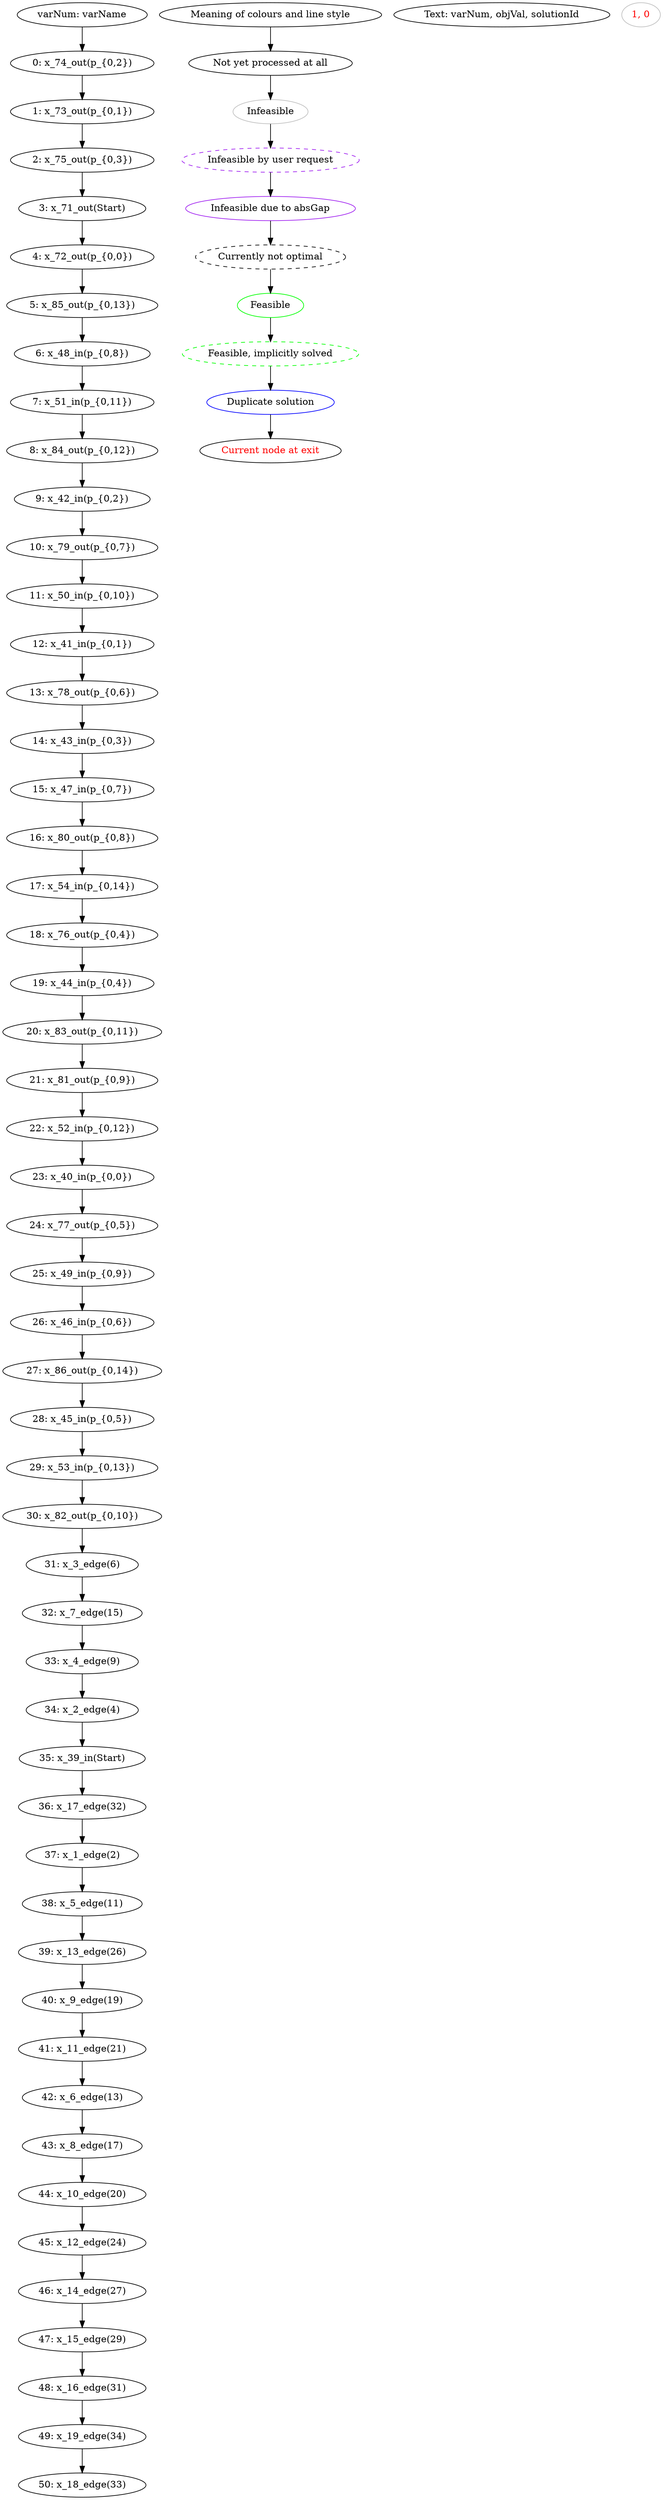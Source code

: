 digraph g {
legend_varNames [ label="varNum: varName" ]
legend_varNames_0 [ label="0: x_74_out(p_{0,2})" ]
legend_varNames_1 [ label="1: x_73_out(p_{0,1})" ]
legend_varNames_2 [ label="2: x_75_out(p_{0,3})" ]
legend_varNames_3 [ label="3: x_71_out(Start)" ]
legend_varNames_4 [ label="4: x_72_out(p_{0,0})" ]
legend_varNames_5 [ label="5: x_85_out(p_{0,13})" ]
legend_varNames_6 [ label="6: x_48_in(p_{0,8})" ]
legend_varNames_7 [ label="7: x_51_in(p_{0,11})" ]
legend_varNames_8 [ label="8: x_84_out(p_{0,12})" ]
legend_varNames_9 [ label="9: x_42_in(p_{0,2})" ]
legend_varNames_10 [ label="10: x_79_out(p_{0,7})" ]
legend_varNames_11 [ label="11: x_50_in(p_{0,10})" ]
legend_varNames_12 [ label="12: x_41_in(p_{0,1})" ]
legend_varNames_13 [ label="13: x_78_out(p_{0,6})" ]
legend_varNames_14 [ label="14: x_43_in(p_{0,3})" ]
legend_varNames_15 [ label="15: x_47_in(p_{0,7})" ]
legend_varNames_16 [ label="16: x_80_out(p_{0,8})" ]
legend_varNames_17 [ label="17: x_54_in(p_{0,14})" ]
legend_varNames_18 [ label="18: x_76_out(p_{0,4})" ]
legend_varNames_19 [ label="19: x_44_in(p_{0,4})" ]
legend_varNames_20 [ label="20: x_83_out(p_{0,11})" ]
legend_varNames_21 [ label="21: x_81_out(p_{0,9})" ]
legend_varNames_22 [ label="22: x_52_in(p_{0,12})" ]
legend_varNames_23 [ label="23: x_40_in(p_{0,0})" ]
legend_varNames_24 [ label="24: x_77_out(p_{0,5})" ]
legend_varNames_25 [ label="25: x_49_in(p_{0,9})" ]
legend_varNames_26 [ label="26: x_46_in(p_{0,6})" ]
legend_varNames_27 [ label="27: x_86_out(p_{0,14})" ]
legend_varNames_28 [ label="28: x_45_in(p_{0,5})" ]
legend_varNames_29 [ label="29: x_53_in(p_{0,13})" ]
legend_varNames_30 [ label="30: x_82_out(p_{0,10})" ]
legend_varNames_31 [ label="31: x_3_edge(6)" ]
legend_varNames_32 [ label="32: x_7_edge(15)" ]
legend_varNames_33 [ label="33: x_4_edge(9)" ]
legend_varNames_34 [ label="34: x_2_edge(4)" ]
legend_varNames_35 [ label="35: x_39_in(Start)" ]
legend_varNames_36 [ label="36: x_17_edge(32)" ]
legend_varNames_37 [ label="37: x_1_edge(2)" ]
legend_varNames_38 [ label="38: x_5_edge(11)" ]
legend_varNames_39 [ label="39: x_13_edge(26)" ]
legend_varNames_40 [ label="40: x_9_edge(19)" ]
legend_varNames_41 [ label="41: x_11_edge(21)" ]
legend_varNames_42 [ label="42: x_6_edge(13)" ]
legend_varNames_43 [ label="43: x_8_edge(17)" ]
legend_varNames_44 [ label="44: x_10_edge(20)" ]
legend_varNames_45 [ label="45: x_12_edge(24)" ]
legend_varNames_46 [ label="46: x_14_edge(27)" ]
legend_varNames_47 [ label="47: x_15_edge(29)" ]
legend_varNames_48 [ label="48: x_16_edge(31)" ]
legend_varNames_49 [ label="49: x_19_edge(34)" ]
legend_varNames_50 [ label="50: x_18_edge(33)" ]
legend_varNames -> legend_varNames_0
legend_varNames_0 -> legend_varNames_1
legend_varNames_1 -> legend_varNames_2
legend_varNames_2 -> legend_varNames_3
legend_varNames_3 -> legend_varNames_4
legend_varNames_4 -> legend_varNames_5
legend_varNames_5 -> legend_varNames_6
legend_varNames_6 -> legend_varNames_7
legend_varNames_7 -> legend_varNames_8
legend_varNames_8 -> legend_varNames_9
legend_varNames_9 -> legend_varNames_10
legend_varNames_10 -> legend_varNames_11
legend_varNames_11 -> legend_varNames_12
legend_varNames_12 -> legend_varNames_13
legend_varNames_13 -> legend_varNames_14
legend_varNames_14 -> legend_varNames_15
legend_varNames_15 -> legend_varNames_16
legend_varNames_16 -> legend_varNames_17
legend_varNames_17 -> legend_varNames_18
legend_varNames_18 -> legend_varNames_19
legend_varNames_19 -> legend_varNames_20
legend_varNames_20 -> legend_varNames_21
legend_varNames_21 -> legend_varNames_22
legend_varNames_22 -> legend_varNames_23
legend_varNames_23 -> legend_varNames_24
legend_varNames_24 -> legend_varNames_25
legend_varNames_25 -> legend_varNames_26
legend_varNames_26 -> legend_varNames_27
legend_varNames_27 -> legend_varNames_28
legend_varNames_28 -> legend_varNames_29
legend_varNames_29 -> legend_varNames_30
legend_varNames_30 -> legend_varNames_31
legend_varNames_31 -> legend_varNames_32
legend_varNames_32 -> legend_varNames_33
legend_varNames_33 -> legend_varNames_34
legend_varNames_34 -> legend_varNames_35
legend_varNames_35 -> legend_varNames_36
legend_varNames_36 -> legend_varNames_37
legend_varNames_37 -> legend_varNames_38
legend_varNames_38 -> legend_varNames_39
legend_varNames_39 -> legend_varNames_40
legend_varNames_40 -> legend_varNames_41
legend_varNames_41 -> legend_varNames_42
legend_varNames_42 -> legend_varNames_43
legend_varNames_43 -> legend_varNames_44
legend_varNames_44 -> legend_varNames_45
legend_varNames_45 -> legend_varNames_46
legend_varNames_46 -> legend_varNames_47
legend_varNames_47 -> legend_varNames_48
legend_varNames_48 -> legend_varNames_49
legend_varNames_49 -> legend_varNames_50
legend_colours_0 [ label="Meaning of colours and line style" ]
legend_colours_1 [ label="Not yet processed at all"  ]
legend_colours_0 -> legend_colours_1
legend_colours_2 [ label="Infeasible" color=gray ]
legend_colours_1 -> legend_colours_2
legend_colours_3 [ label="Infeasible by user request" color=purple style=dashed ]
legend_colours_2 -> legend_colours_3
legend_colours_4 [ label="Infeasible due to absGap" color=purple ]
legend_colours_3 -> legend_colours_4
legend_colours_5 [ label="Currently not optimal" style=dashed ]
legend_colours_4 -> legend_colours_5
legend_colours_6 [ label="Feasible" color=green ]
legend_colours_5 -> legend_colours_6
legend_colours_7 [ label="Feasible, implicitly solved" color=green style=dashed ]
legend_colours_6 -> legend_colours_7
legend_colours_8 [ label="Duplicate solution" color=blue ]
legend_colours_7 -> legend_colours_8
legend_colours_9 [ label="Current node at exit" fontcolor=red ]
legend_colours_8 -> legend_colours_9
legend_text [ label="Text: varNum, objVal, solutionId" ]
1 [ label="1, 0" color=gray fontcolor=red ] 
}
